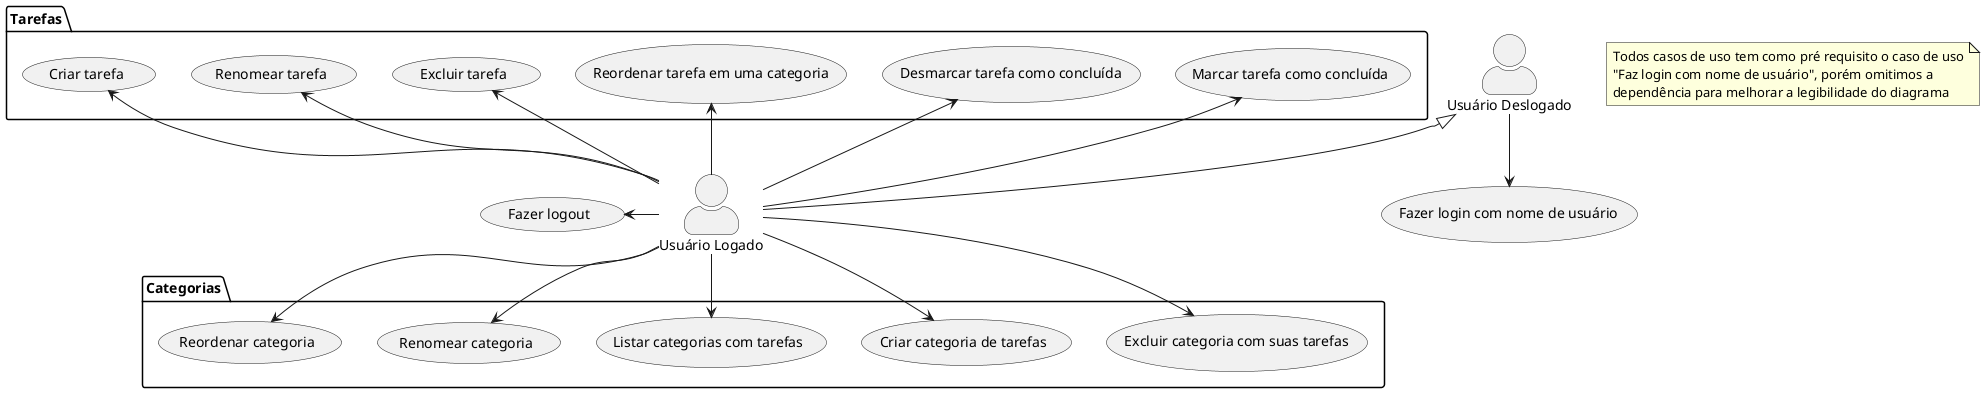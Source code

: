 @startuml

skinparam actorStyle awesome

"Fazer login com nome de usuário" as (fazerLogin)
"Fazer logout" as (fazerLogout)

package Categorias {
  "Criar categoria de tarefas" as (criarCategoria)
  "Listar categorias com tarefas" as (listarCategorias)
  "Renomear categoria" as (renomearCategoria)
  "Reordenar categoria" as (reordenarCategoria)
  "Excluir categoria com suas tarefas" as (excluirCategoria)
}

package Tarefas {
  "Criar tarefa" as (criarTarefa)
  "Renomear tarefa" as (renomearTarefa)
  "Excluir tarefa" as (excluirTarefa)
  "Marcar tarefa como concluída" as (marcarTarefaConcluida)
  "Desmarcar tarefa como concluída" as (desmarcarTarefaConcluida)
  "Reordenar tarefa em uma categoria" as (reordenarTarefa)
}

"Usuário Deslogado" as usuarioDeslogado
"Usuário Logado" as usuarioLogado

usuarioDeslogado <|-- usuarioLogado

usuarioDeslogado -down-> (fazerLogin)

usuarioLogado -down-> (criarCategoria)
usuarioLogado -down-> (listarCategorias)
usuarioLogado -down-> (renomearCategoria)
usuarioLogado -down-> (reordenarCategoria)
usuarioLogado -up-> (excluirCategoria)

usuarioLogado -up-> (criarTarefa)
usuarioLogado -up-> (renomearTarefa)
usuarioLogado -up-> (excluirTarefa)

usuarioLogado -left-> (marcarTarefaConcluida)
usuarioLogado -left-> (desmarcarTarefaConcluida)
usuarioLogado -left-> (reordenarTarefa)
usuarioLogado -left-> (fazerLogout)

note as N1
  Todos casos de uso tem como pré requisito o caso de uso
  "Faz login com nome de usuário", porém omitimos a
  dependência para melhorar a legibilidade do diagrama
end note

@enduml
